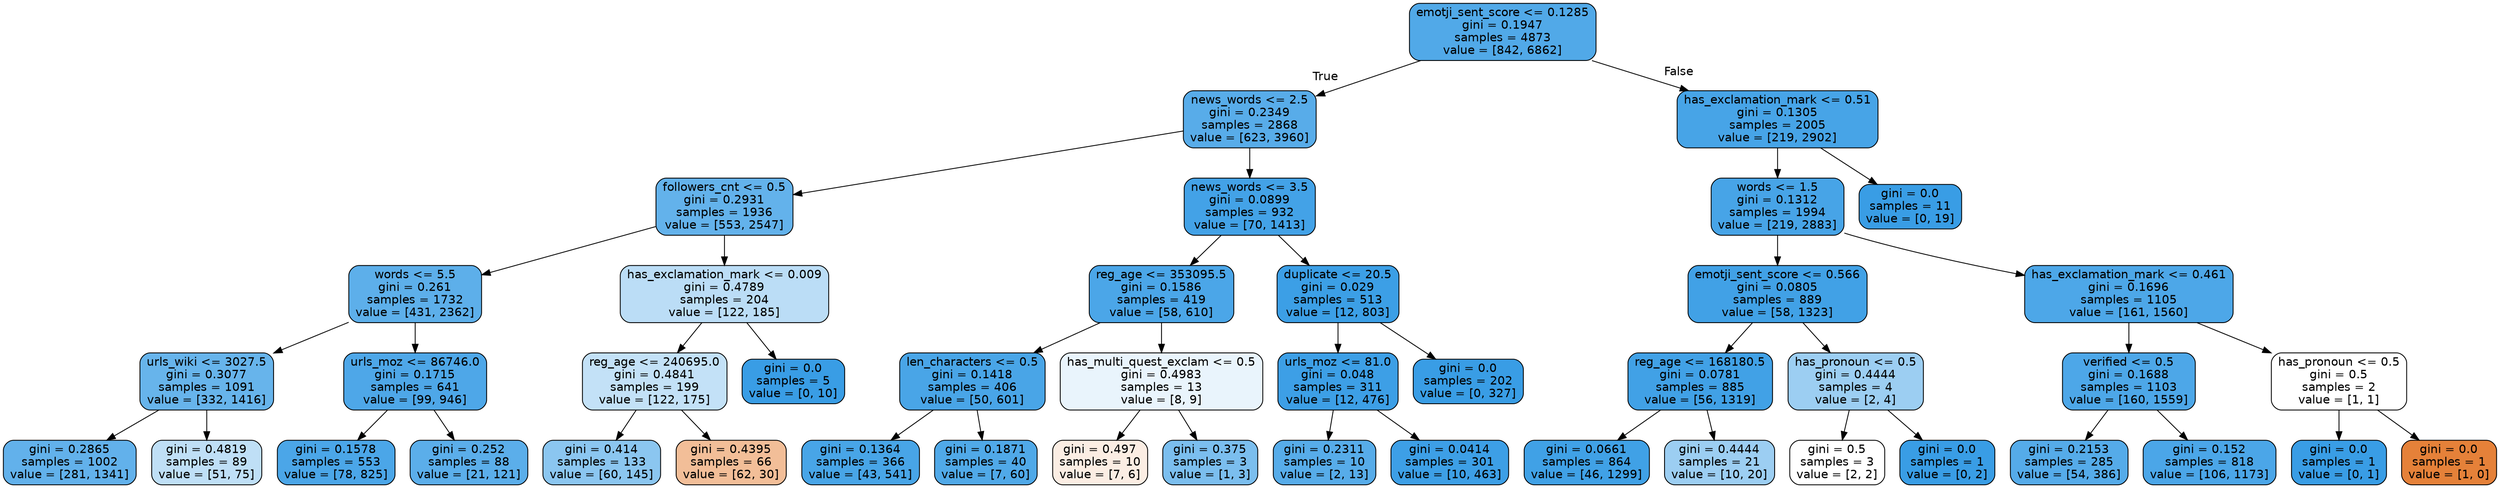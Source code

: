digraph Tree {
node [shape=box, style="filled, rounded", color="black", fontname=helvetica] ;
edge [fontname=helvetica] ;
0 [label="emotji_sent_score <= 0.1285\ngini = 0.1947\nsamples = 4873\nvalue = [842, 6862]", fillcolor="#399de5e0"] ;
1 [label="news_words <= 2.5\ngini = 0.2349\nsamples = 2868\nvalue = [623, 3960]", fillcolor="#399de5d7"] ;
0 -> 1 [labeldistance=2.5, labelangle=45, headlabel="True"] ;
2 [label="followers_cnt <= 0.5\ngini = 0.2931\nsamples = 1936\nvalue = [553, 2547]", fillcolor="#399de5c8"] ;
1 -> 2 ;
3 [label="words <= 5.5\ngini = 0.261\nsamples = 1732\nvalue = [431, 2362]", fillcolor="#399de5d0"] ;
2 -> 3 ;
4 [label="urls_wiki <= 3027.5\ngini = 0.3077\nsamples = 1091\nvalue = [332, 1416]", fillcolor="#399de5c3"] ;
3 -> 4 ;
5 [label="gini = 0.2865\nsamples = 1002\nvalue = [281, 1341]", fillcolor="#399de5ca"] ;
4 -> 5 ;
6 [label="gini = 0.4819\nsamples = 89\nvalue = [51, 75]", fillcolor="#399de552"] ;
4 -> 6 ;
7 [label="urls_moz <= 86746.0\ngini = 0.1715\nsamples = 641\nvalue = [99, 946]", fillcolor="#399de5e4"] ;
3 -> 7 ;
8 [label="gini = 0.1578\nsamples = 553\nvalue = [78, 825]", fillcolor="#399de5e7"] ;
7 -> 8 ;
9 [label="gini = 0.252\nsamples = 88\nvalue = [21, 121]", fillcolor="#399de5d3"] ;
7 -> 9 ;
10 [label="has_exclamation_mark <= 0.009\ngini = 0.4789\nsamples = 204\nvalue = [122, 185]", fillcolor="#399de557"] ;
2 -> 10 ;
11 [label="reg_age <= 240695.0\ngini = 0.4841\nsamples = 199\nvalue = [122, 175]", fillcolor="#399de54d"] ;
10 -> 11 ;
12 [label="gini = 0.414\nsamples = 133\nvalue = [60, 145]", fillcolor="#399de595"] ;
11 -> 12 ;
13 [label="gini = 0.4395\nsamples = 66\nvalue = [62, 30]", fillcolor="#e5813984"] ;
11 -> 13 ;
14 [label="gini = 0.0\nsamples = 5\nvalue = [0, 10]", fillcolor="#399de5ff"] ;
10 -> 14 ;
15 [label="news_words <= 3.5\ngini = 0.0899\nsamples = 932\nvalue = [70, 1413]", fillcolor="#399de5f2"] ;
1 -> 15 ;
16 [label="reg_age <= 353095.5\ngini = 0.1586\nsamples = 419\nvalue = [58, 610]", fillcolor="#399de5e7"] ;
15 -> 16 ;
17 [label="len_characters <= 0.5\ngini = 0.1418\nsamples = 406\nvalue = [50, 601]", fillcolor="#399de5ea"] ;
16 -> 17 ;
18 [label="gini = 0.1364\nsamples = 366\nvalue = [43, 541]", fillcolor="#399de5eb"] ;
17 -> 18 ;
19 [label="gini = 0.1871\nsamples = 40\nvalue = [7, 60]", fillcolor="#399de5e1"] ;
17 -> 19 ;
20 [label="has_multi_quest_exclam <= 0.5\ngini = 0.4983\nsamples = 13\nvalue = [8, 9]", fillcolor="#399de51c"] ;
16 -> 20 ;
21 [label="gini = 0.497\nsamples = 10\nvalue = [7, 6]", fillcolor="#e5813924"] ;
20 -> 21 ;
22 [label="gini = 0.375\nsamples = 3\nvalue = [1, 3]", fillcolor="#399de5aa"] ;
20 -> 22 ;
23 [label="duplicate <= 20.5\ngini = 0.029\nsamples = 513\nvalue = [12, 803]", fillcolor="#399de5fb"] ;
15 -> 23 ;
24 [label="urls_moz <= 81.0\ngini = 0.048\nsamples = 311\nvalue = [12, 476]", fillcolor="#399de5f9"] ;
23 -> 24 ;
25 [label="gini = 0.2311\nsamples = 10\nvalue = [2, 13]", fillcolor="#399de5d8"] ;
24 -> 25 ;
26 [label="gini = 0.0414\nsamples = 301\nvalue = [10, 463]", fillcolor="#399de5f9"] ;
24 -> 26 ;
27 [label="gini = 0.0\nsamples = 202\nvalue = [0, 327]", fillcolor="#399de5ff"] ;
23 -> 27 ;
28 [label="has_exclamation_mark <= 0.51\ngini = 0.1305\nsamples = 2005\nvalue = [219, 2902]", fillcolor="#399de5ec"] ;
0 -> 28 [labeldistance=2.5, labelangle=-45, headlabel="False"] ;
29 [label="words <= 1.5\ngini = 0.1312\nsamples = 1994\nvalue = [219, 2883]", fillcolor="#399de5ec"] ;
28 -> 29 ;
30 [label="emotji_sent_score <= 0.566\ngini = 0.0805\nsamples = 889\nvalue = [58, 1323]", fillcolor="#399de5f4"] ;
29 -> 30 ;
31 [label="reg_age <= 168180.5\ngini = 0.0781\nsamples = 885\nvalue = [56, 1319]", fillcolor="#399de5f4"] ;
30 -> 31 ;
32 [label="gini = 0.0661\nsamples = 864\nvalue = [46, 1299]", fillcolor="#399de5f6"] ;
31 -> 32 ;
33 [label="gini = 0.4444\nsamples = 21\nvalue = [10, 20]", fillcolor="#399de57f"] ;
31 -> 33 ;
34 [label="has_pronoun <= 0.5\ngini = 0.4444\nsamples = 4\nvalue = [2, 4]", fillcolor="#399de57f"] ;
30 -> 34 ;
35 [label="gini = 0.5\nsamples = 3\nvalue = [2, 2]", fillcolor="#e5813900"] ;
34 -> 35 ;
36 [label="gini = 0.0\nsamples = 1\nvalue = [0, 2]", fillcolor="#399de5ff"] ;
34 -> 36 ;
37 [label="has_exclamation_mark <= 0.461\ngini = 0.1696\nsamples = 1105\nvalue = [161, 1560]", fillcolor="#399de5e5"] ;
29 -> 37 ;
38 [label="verified <= 0.5\ngini = 0.1688\nsamples = 1103\nvalue = [160, 1559]", fillcolor="#399de5e5"] ;
37 -> 38 ;
39 [label="gini = 0.2153\nsamples = 285\nvalue = [54, 386]", fillcolor="#399de5db"] ;
38 -> 39 ;
40 [label="gini = 0.152\nsamples = 818\nvalue = [106, 1173]", fillcolor="#399de5e8"] ;
38 -> 40 ;
41 [label="has_pronoun <= 0.5\ngini = 0.5\nsamples = 2\nvalue = [1, 1]", fillcolor="#e5813900"] ;
37 -> 41 ;
42 [label="gini = 0.0\nsamples = 1\nvalue = [0, 1]", fillcolor="#399de5ff"] ;
41 -> 42 ;
43 [label="gini = 0.0\nsamples = 1\nvalue = [1, 0]", fillcolor="#e58139ff"] ;
41 -> 43 ;
44 [label="gini = 0.0\nsamples = 11\nvalue = [0, 19]", fillcolor="#399de5ff"] ;
28 -> 44 ;
}